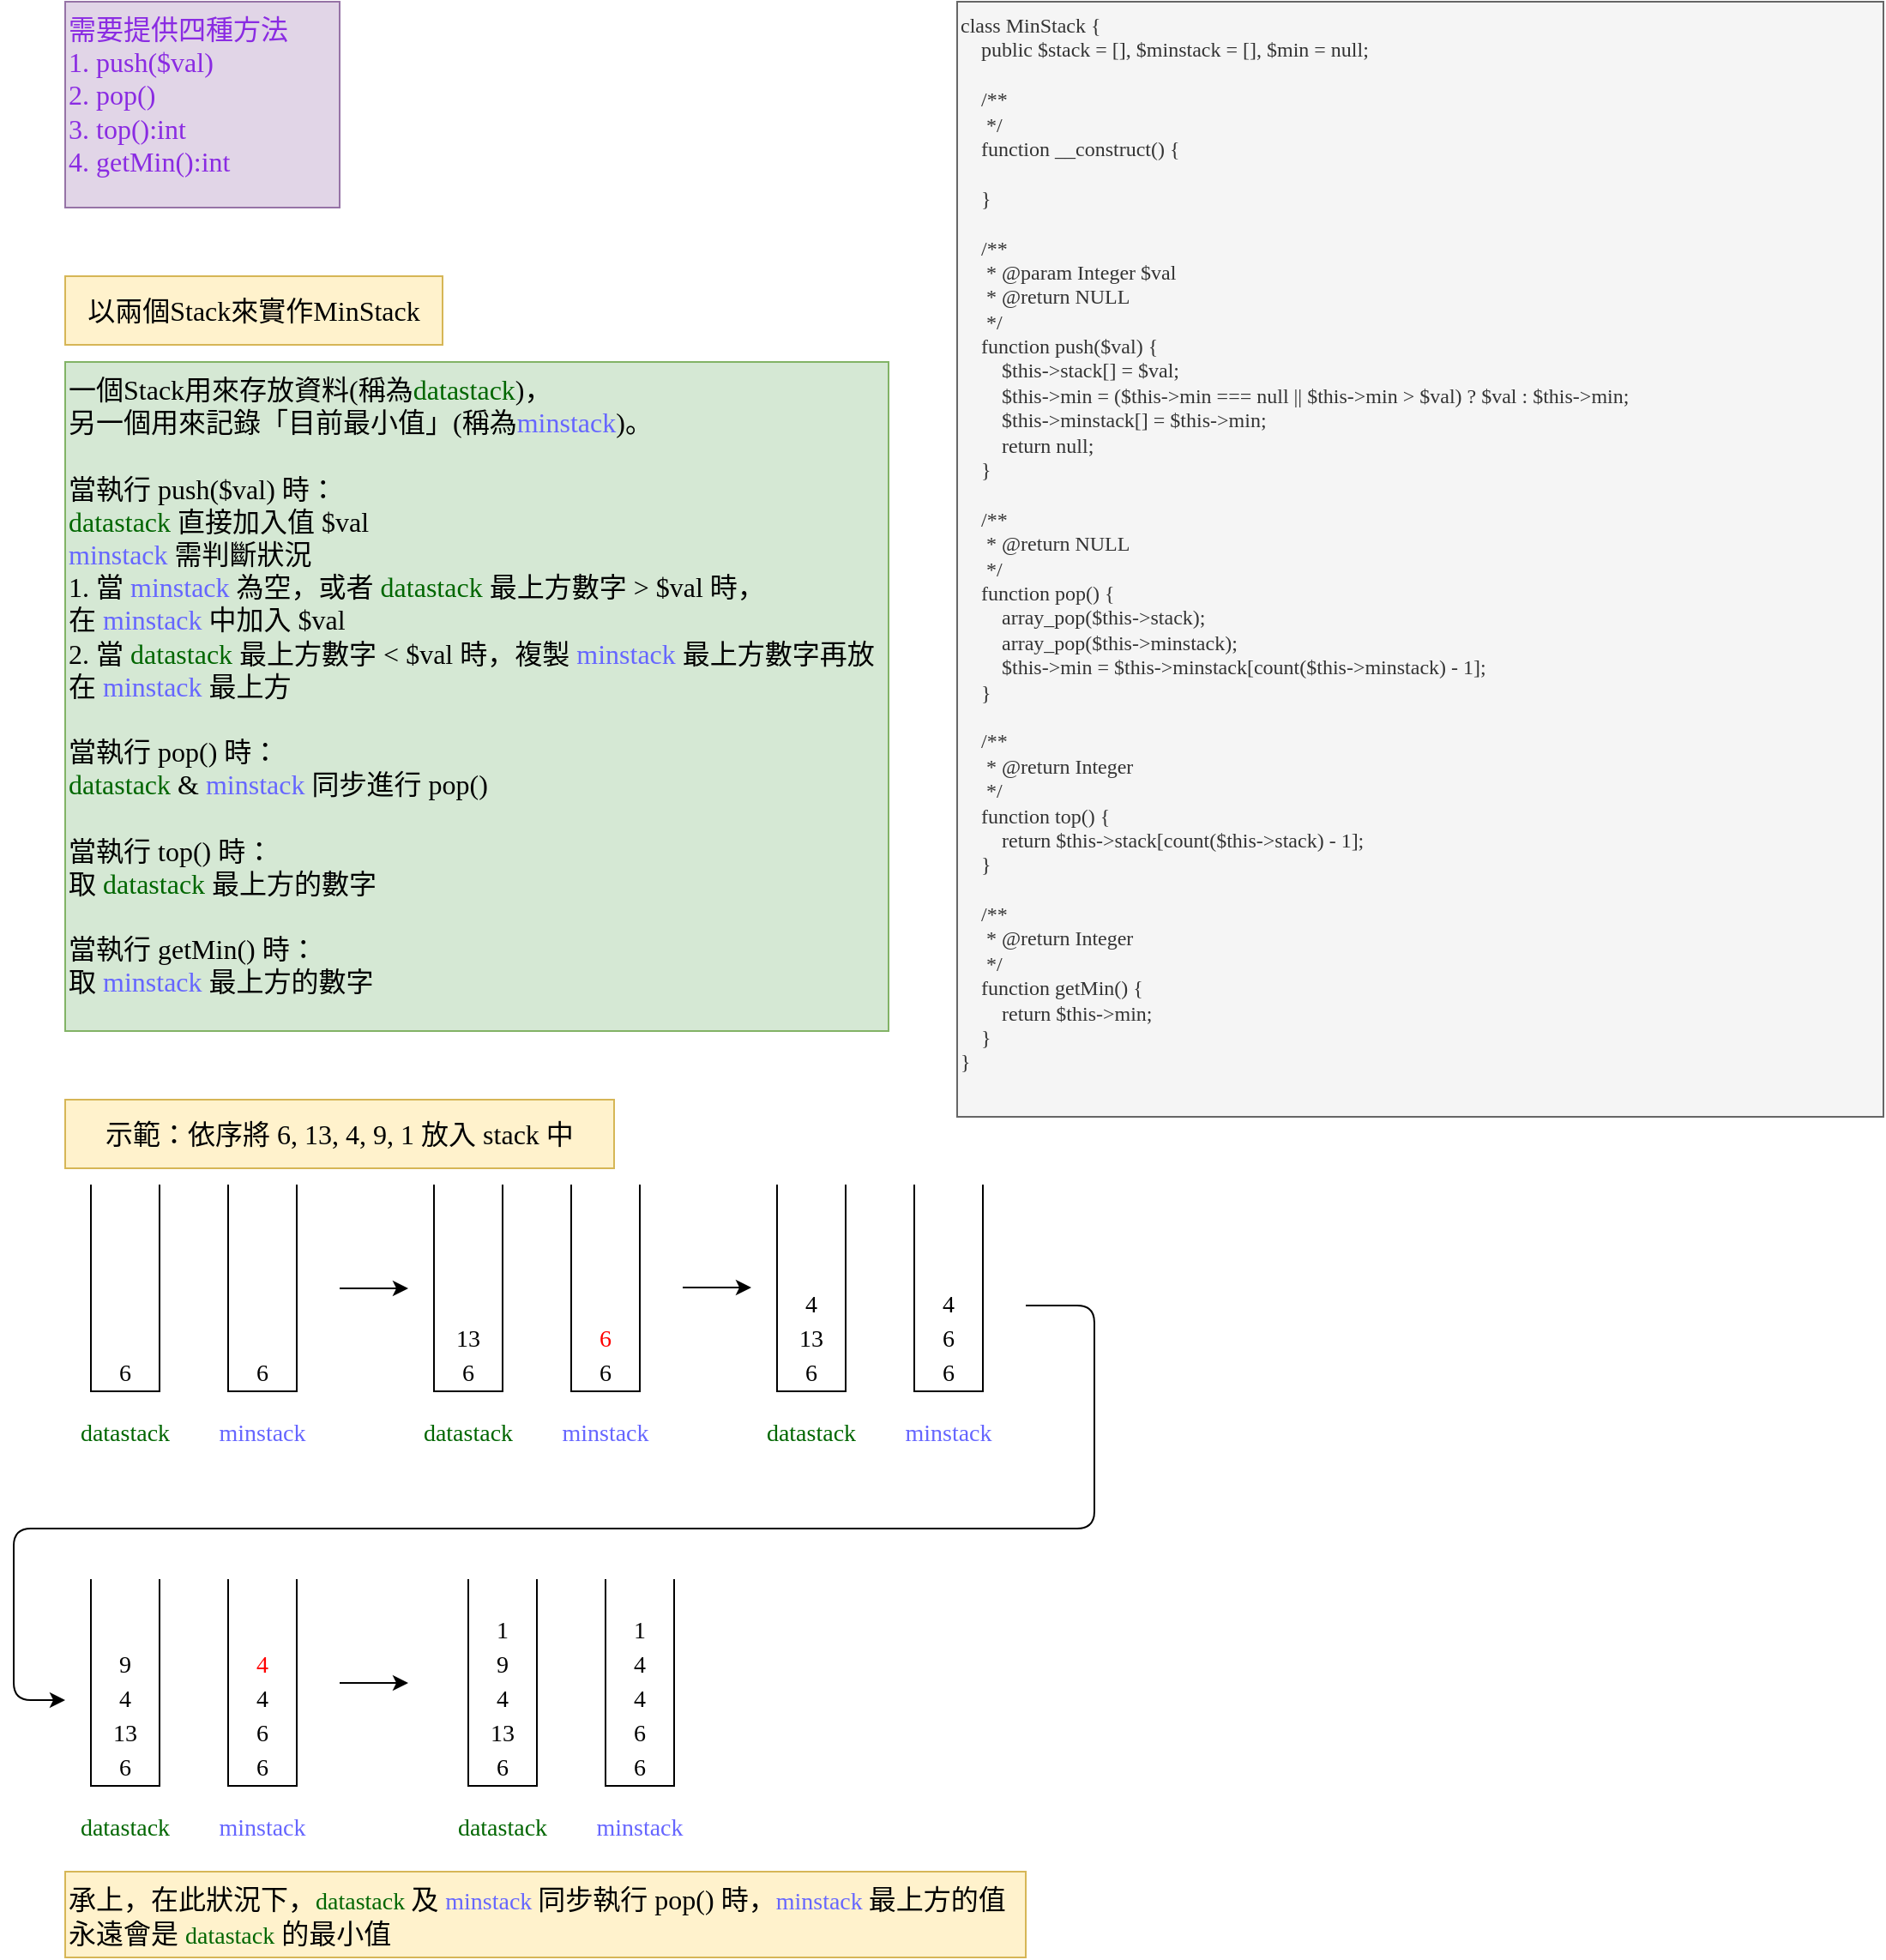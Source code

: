 <mxfile version="19.0.3" type="device"><diagram id="mGyZ4w4OoBLmHupxDptv" name="第1頁"><mxGraphModel dx="901" dy="575" grid="1" gridSize="10" guides="1" tooltips="1" connect="1" arrows="1" fold="1" page="1" pageScale="1" pageWidth="1100" pageHeight="1300" math="0" shadow="0"><root><mxCell id="0"/><mxCell id="1" parent="0"/><mxCell id="QD4_0Gix1rSF06z-GKwX-1" value="需要提供四種方法&lt;br style=&quot;font-size: 16px;&quot;&gt;1.&amp;nbsp;push($val)&lt;br style=&quot;font-size: 16px;&quot;&gt;2.&amp;nbsp;pop()&lt;br style=&quot;font-size: 16px;&quot;&gt;3.&amp;nbsp;top():int&lt;br style=&quot;font-size: 16px;&quot;&gt;4.&amp;nbsp;getMin():int" style="rounded=0;whiteSpace=wrap;html=1;align=left;verticalAlign=top;fontFamily=Verdana;fontSize=16;fillColor=#e1d5e7;strokeColor=#9673a6;fontColor=#8A2BE2;" vertex="1" parent="1"><mxGeometry x="40" y="40" width="160" height="120" as="geometry"/></mxCell><mxCell id="QD4_0Gix1rSF06z-GKwX-2" value="&lt;div&gt;以兩個Stack來實作MinStack&lt;/div&gt;" style="rounded=0;whiteSpace=wrap;html=1;fontFamily=Verdana;fontSize=16;fillColor=#fff2cc;strokeColor=#d6b656;verticalAlign=middle;" vertex="1" parent="1"><mxGeometry x="40" y="200" width="220" height="40" as="geometry"/></mxCell><mxCell id="QD4_0Gix1rSF06z-GKwX-3" value="" style="shape=partialRectangle;whiteSpace=wrap;html=1;bottom=1;right=1;left=1;top=0;fillColor=none;routingCenterX=-0.5;fontFamily=Verdana;fontSize=16;fontColor=#8A2BE2;" vertex="1" parent="1"><mxGeometry x="55" y="730" width="40" height="120" as="geometry"/></mxCell><mxCell id="QD4_0Gix1rSF06z-GKwX-4" value="" style="shape=partialRectangle;whiteSpace=wrap;html=1;bottom=1;right=1;left=1;top=0;fillColor=none;routingCenterX=-0.5;fontFamily=Verdana;fontSize=16;fontColor=#8A2BE2;" vertex="1" parent="1"><mxGeometry x="135" y="730" width="40" height="120" as="geometry"/></mxCell><mxCell id="QD4_0Gix1rSF06z-GKwX-5" value="一個Stack用來存放資料(稱為&lt;font color=&quot;#006600&quot;&gt;datastack&lt;/font&gt;)，&lt;br&gt;另一個用來記錄「目前最小值」(稱為&lt;font color=&quot;#6666ff&quot;&gt;minstack&lt;/font&gt;)。&lt;br&gt;&lt;br&gt;當執行 push($val) 時：&lt;br&gt;&lt;span style=&quot;color: rgb(0, 102, 0);&quot;&gt;datastack &lt;/span&gt;直接加入值 $val&lt;br&gt;&lt;span style=&quot;color: rgb(102, 102, 255);&quot;&gt;minstack&amp;nbsp;&lt;/span&gt;需判斷狀況&lt;br&gt;1. 當&amp;nbsp;&lt;span style=&quot;color: rgb(102, 102, 255);&quot;&gt;minstack&lt;/span&gt;&amp;nbsp;為空，或者&amp;nbsp;&lt;span style=&quot;color: rgb(0, 102, 0);&quot;&gt;datastack &lt;/span&gt;最上方數字 &amp;gt; $val 時，在&amp;nbsp;&lt;span style=&quot;color: rgb(102, 102, 255);&quot;&gt;minstack&lt;/span&gt;&amp;nbsp;中加入 $val&lt;br&gt;2. 當&amp;nbsp;&lt;span style=&quot;color: rgb(0, 102, 0);&quot;&gt;datastack&amp;nbsp;&lt;/span&gt;最上方數字 &amp;lt; $val 時，複製&amp;nbsp;&lt;span style=&quot;color: rgb(102, 102, 255);&quot;&gt;minstack&lt;/span&gt;&amp;nbsp;最上方數字再放在&amp;nbsp;&lt;span style=&quot;color: rgb(102, 102, 255);&quot;&gt;minstack&lt;/span&gt;&amp;nbsp;最上方&lt;br&gt;&lt;br&gt;當執行 pop() 時：&lt;br&gt;&lt;span style=&quot;color: rgb(0, 102, 0);&quot;&gt;datastack&amp;nbsp;&lt;/span&gt;&amp;amp;&lt;span style=&quot;color: rgb(0, 102, 0);&quot;&gt;&amp;nbsp;&lt;/span&gt;&lt;span style=&quot;color: rgb(102, 102, 255);&quot;&gt;minstack&amp;nbsp;&lt;/span&gt;同步進行 pop()&lt;br&gt;&lt;br&gt;當執行 top() 時：&lt;br&gt;取&amp;nbsp;&lt;span style=&quot;color: rgb(0, 102, 0);&quot;&gt;datastack&lt;/span&gt;&amp;nbsp;最上方的數字&lt;br&gt;&lt;br&gt;當執行 getMin() 時：&lt;br&gt;取&amp;nbsp;&lt;span style=&quot;color: rgb(102, 102, 255);&quot;&gt;minstack&lt;/span&gt;&amp;nbsp;最上方的數字" style="rounded=0;whiteSpace=wrap;html=1;fontFamily=Verdana;fontSize=16;fillColor=#d5e8d4;strokeColor=#82b366;align=left;verticalAlign=top;" vertex="1" parent="1"><mxGeometry x="40" y="250" width="480" height="390" as="geometry"/></mxCell><mxCell id="QD4_0Gix1rSF06z-GKwX-6" value="&lt;span style=&quot;color: rgb(0, 102, 0); font-size: 14px; text-align: left;&quot;&gt;datastack&lt;/span&gt;" style="text;html=1;strokeColor=none;fillColor=none;align=center;verticalAlign=middle;whiteSpace=wrap;rounded=0;fontFamily=Verdana;fontSize=14;fontColor=#8A2BE2;" vertex="1" parent="1"><mxGeometry x="40" y="860" width="70" height="30" as="geometry"/></mxCell><mxCell id="QD4_0Gix1rSF06z-GKwX-7" value="&lt;span style=&quot;color: rgb(102, 102, 255); font-size: 14px; text-align: left;&quot;&gt;minstack&lt;/span&gt;" style="text;html=1;strokeColor=none;fillColor=none;align=center;verticalAlign=middle;whiteSpace=wrap;rounded=0;fontFamily=Verdana;fontSize=14;fontColor=#8A2BE2;" vertex="1" parent="1"><mxGeometry x="120" y="860" width="70" height="30" as="geometry"/></mxCell><mxCell id="QD4_0Gix1rSF06z-GKwX-8" value="&lt;div&gt;示範：依序將 6, 13, 4, 9, 1 放入 stack 中&lt;/div&gt;" style="rounded=0;whiteSpace=wrap;html=1;fontFamily=Verdana;fontSize=16;fillColor=#fff2cc;strokeColor=#d6b656;verticalAlign=middle;" vertex="1" parent="1"><mxGeometry x="40" y="680" width="320" height="40" as="geometry"/></mxCell><mxCell id="QD4_0Gix1rSF06z-GKwX-9" value="6" style="text;html=1;strokeColor=none;fillColor=none;align=center;verticalAlign=middle;whiteSpace=wrap;rounded=0;fontFamily=Verdana;fontSize=14;fontColor=#000000;" vertex="1" parent="1"><mxGeometry x="55" y="830" width="40" height="20" as="geometry"/></mxCell><mxCell id="QD4_0Gix1rSF06z-GKwX-10" value="6" style="text;html=1;strokeColor=none;fillColor=none;align=center;verticalAlign=middle;whiteSpace=wrap;rounded=0;fontFamily=Verdana;fontSize=14;fontColor=#000000;" vertex="1" parent="1"><mxGeometry x="135" y="830" width="40" height="20" as="geometry"/></mxCell><mxCell id="QD4_0Gix1rSF06z-GKwX-11" value="" style="endArrow=classic;html=1;rounded=0;fontFamily=Verdana;fontSize=14;fontColor=#000000;" edge="1" parent="1"><mxGeometry width="50" height="50" relative="1" as="geometry"><mxPoint x="200" y="790" as="sourcePoint"/><mxPoint x="240" y="790" as="targetPoint"/></mxGeometry></mxCell><mxCell id="QD4_0Gix1rSF06z-GKwX-12" value="" style="shape=partialRectangle;whiteSpace=wrap;html=1;bottom=1;right=1;left=1;top=0;fillColor=none;routingCenterX=-0.5;fontFamily=Verdana;fontSize=16;fontColor=#8A2BE2;" vertex="1" parent="1"><mxGeometry x="255" y="730" width="40" height="120" as="geometry"/></mxCell><mxCell id="QD4_0Gix1rSF06z-GKwX-13" value="" style="shape=partialRectangle;whiteSpace=wrap;html=1;bottom=1;right=1;left=1;top=0;fillColor=none;routingCenterX=-0.5;fontFamily=Verdana;fontSize=16;fontColor=#8A2BE2;" vertex="1" parent="1"><mxGeometry x="335" y="730" width="40" height="120" as="geometry"/></mxCell><mxCell id="QD4_0Gix1rSF06z-GKwX-14" value="&lt;span style=&quot;color: rgb(0, 102, 0); font-size: 14px; text-align: left;&quot;&gt;datastack&lt;/span&gt;" style="text;html=1;strokeColor=none;fillColor=none;align=center;verticalAlign=middle;whiteSpace=wrap;rounded=0;fontFamily=Verdana;fontSize=14;fontColor=#8A2BE2;" vertex="1" parent="1"><mxGeometry x="240" y="860" width="70" height="30" as="geometry"/></mxCell><mxCell id="QD4_0Gix1rSF06z-GKwX-15" value="&lt;span style=&quot;color: rgb(102, 102, 255); font-size: 14px; text-align: left;&quot;&gt;minstack&lt;/span&gt;" style="text;html=1;strokeColor=none;fillColor=none;align=center;verticalAlign=middle;whiteSpace=wrap;rounded=0;fontFamily=Verdana;fontSize=14;fontColor=#8A2BE2;" vertex="1" parent="1"><mxGeometry x="320" y="860" width="70" height="30" as="geometry"/></mxCell><mxCell id="QD4_0Gix1rSF06z-GKwX-16" value="6" style="text;html=1;strokeColor=none;fillColor=none;align=center;verticalAlign=middle;whiteSpace=wrap;rounded=0;fontFamily=Verdana;fontSize=14;fontColor=#000000;" vertex="1" parent="1"><mxGeometry x="255" y="830" width="40" height="20" as="geometry"/></mxCell><mxCell id="QD4_0Gix1rSF06z-GKwX-17" value="6" style="text;html=1;strokeColor=none;fillColor=none;align=center;verticalAlign=middle;whiteSpace=wrap;rounded=0;fontFamily=Verdana;fontSize=14;fontColor=#000000;" vertex="1" parent="1"><mxGeometry x="335" y="830" width="40" height="20" as="geometry"/></mxCell><mxCell id="QD4_0Gix1rSF06z-GKwX-18" value="13" style="text;html=1;strokeColor=none;fillColor=none;align=center;verticalAlign=middle;whiteSpace=wrap;rounded=0;fontFamily=Verdana;fontSize=14;fontColor=#000000;" vertex="1" parent="1"><mxGeometry x="255" y="810" width="40" height="20" as="geometry"/></mxCell><mxCell id="QD4_0Gix1rSF06z-GKwX-19" value="&lt;font color=&quot;#ff0000&quot;&gt;6&lt;/font&gt;" style="text;html=1;strokeColor=none;fillColor=none;align=center;verticalAlign=middle;whiteSpace=wrap;rounded=0;fontFamily=Verdana;fontSize=14;fontColor=#000000;" vertex="1" parent="1"><mxGeometry x="335" y="810" width="40" height="20" as="geometry"/></mxCell><mxCell id="QD4_0Gix1rSF06z-GKwX-20" value="" style="endArrow=classic;html=1;rounded=0;fontFamily=Verdana;fontSize=14;fontColor=#000000;" edge="1" parent="1"><mxGeometry width="50" height="50" relative="1" as="geometry"><mxPoint x="400" y="789.5" as="sourcePoint"/><mxPoint x="440" y="789.5" as="targetPoint"/></mxGeometry></mxCell><mxCell id="QD4_0Gix1rSF06z-GKwX-21" value="" style="shape=partialRectangle;whiteSpace=wrap;html=1;bottom=1;right=1;left=1;top=0;fillColor=none;routingCenterX=-0.5;fontFamily=Verdana;fontSize=16;fontColor=#8A2BE2;" vertex="1" parent="1"><mxGeometry x="455" y="730" width="40" height="120" as="geometry"/></mxCell><mxCell id="QD4_0Gix1rSF06z-GKwX-22" value="" style="shape=partialRectangle;whiteSpace=wrap;html=1;bottom=1;right=1;left=1;top=0;fillColor=none;routingCenterX=-0.5;fontFamily=Verdana;fontSize=16;fontColor=#8A2BE2;" vertex="1" parent="1"><mxGeometry x="535" y="730" width="40" height="120" as="geometry"/></mxCell><mxCell id="QD4_0Gix1rSF06z-GKwX-23" value="&lt;span style=&quot;color: rgb(0, 102, 0); font-size: 14px; text-align: left;&quot;&gt;datastack&lt;/span&gt;" style="text;html=1;strokeColor=none;fillColor=none;align=center;verticalAlign=middle;whiteSpace=wrap;rounded=0;fontFamily=Verdana;fontSize=14;fontColor=#8A2BE2;" vertex="1" parent="1"><mxGeometry x="440" y="860" width="70" height="30" as="geometry"/></mxCell><mxCell id="QD4_0Gix1rSF06z-GKwX-24" value="&lt;span style=&quot;color: rgb(102, 102, 255); font-size: 14px; text-align: left;&quot;&gt;minstack&lt;/span&gt;" style="text;html=1;strokeColor=none;fillColor=none;align=center;verticalAlign=middle;whiteSpace=wrap;rounded=0;fontFamily=Verdana;fontSize=14;fontColor=#8A2BE2;" vertex="1" parent="1"><mxGeometry x="520" y="860" width="70" height="30" as="geometry"/></mxCell><mxCell id="QD4_0Gix1rSF06z-GKwX-25" value="6" style="text;html=1;strokeColor=none;fillColor=none;align=center;verticalAlign=middle;whiteSpace=wrap;rounded=0;fontFamily=Verdana;fontSize=14;fontColor=#000000;" vertex="1" parent="1"><mxGeometry x="455" y="830" width="40" height="20" as="geometry"/></mxCell><mxCell id="QD4_0Gix1rSF06z-GKwX-26" value="6" style="text;html=1;strokeColor=none;fillColor=none;align=center;verticalAlign=middle;whiteSpace=wrap;rounded=0;fontFamily=Verdana;fontSize=14;fontColor=#000000;" vertex="1" parent="1"><mxGeometry x="535" y="830" width="40" height="20" as="geometry"/></mxCell><mxCell id="QD4_0Gix1rSF06z-GKwX-27" value="13" style="text;html=1;strokeColor=none;fillColor=none;align=center;verticalAlign=middle;whiteSpace=wrap;rounded=0;fontFamily=Verdana;fontSize=14;fontColor=#000000;" vertex="1" parent="1"><mxGeometry x="455" y="810" width="40" height="20" as="geometry"/></mxCell><mxCell id="QD4_0Gix1rSF06z-GKwX-28" value="6" style="text;html=1;strokeColor=none;fillColor=none;align=center;verticalAlign=middle;whiteSpace=wrap;rounded=0;fontFamily=Verdana;fontSize=14;fontColor=#000000;" vertex="1" parent="1"><mxGeometry x="535" y="810" width="40" height="20" as="geometry"/></mxCell><mxCell id="QD4_0Gix1rSF06z-GKwX-29" value="4" style="text;html=1;strokeColor=none;fillColor=none;align=center;verticalAlign=middle;whiteSpace=wrap;rounded=0;fontFamily=Verdana;fontSize=14;fontColor=#000000;" vertex="1" parent="1"><mxGeometry x="455" y="790" width="40" height="20" as="geometry"/></mxCell><mxCell id="QD4_0Gix1rSF06z-GKwX-30" value="4" style="text;html=1;strokeColor=none;fillColor=none;align=center;verticalAlign=middle;whiteSpace=wrap;rounded=0;fontFamily=Verdana;fontSize=14;fontColor=#000000;" vertex="1" parent="1"><mxGeometry x="535" y="790" width="40" height="20" as="geometry"/></mxCell><mxCell id="QD4_0Gix1rSF06z-GKwX-31" value="" style="endArrow=classic;html=1;rounded=1;fontFamily=Verdana;fontSize=14;fontColor=#000000;" edge="1" parent="1"><mxGeometry width="50" height="50" relative="1" as="geometry"><mxPoint x="600" y="800" as="sourcePoint"/><mxPoint x="40" y="1030" as="targetPoint"/><Array as="points"><mxPoint x="640" y="800"/><mxPoint x="640" y="930"/><mxPoint x="540" y="930"/><mxPoint x="10" y="930"/><mxPoint x="10" y="1030"/></Array></mxGeometry></mxCell><mxCell id="QD4_0Gix1rSF06z-GKwX-38" value="" style="shape=partialRectangle;whiteSpace=wrap;html=1;bottom=1;right=1;left=1;top=0;fillColor=none;routingCenterX=-0.5;fontFamily=Verdana;fontSize=16;fontColor=#8A2BE2;" vertex="1" parent="1"><mxGeometry x="55" y="960" width="40" height="120" as="geometry"/></mxCell><mxCell id="QD4_0Gix1rSF06z-GKwX-39" value="" style="shape=partialRectangle;whiteSpace=wrap;html=1;bottom=1;right=1;left=1;top=0;fillColor=none;routingCenterX=-0.5;fontFamily=Verdana;fontSize=16;fontColor=#8A2BE2;" vertex="1" parent="1"><mxGeometry x="135" y="960" width="40" height="120" as="geometry"/></mxCell><mxCell id="QD4_0Gix1rSF06z-GKwX-40" value="&lt;span style=&quot;color: rgb(0, 102, 0); font-size: 14px; text-align: left;&quot;&gt;datastack&lt;/span&gt;" style="text;html=1;strokeColor=none;fillColor=none;align=center;verticalAlign=middle;whiteSpace=wrap;rounded=0;fontFamily=Verdana;fontSize=14;fontColor=#8A2BE2;" vertex="1" parent="1"><mxGeometry x="40" y="1090" width="70" height="30" as="geometry"/></mxCell><mxCell id="QD4_0Gix1rSF06z-GKwX-41" value="&lt;span style=&quot;color: rgb(102, 102, 255); font-size: 14px; text-align: left;&quot;&gt;minstack&lt;/span&gt;" style="text;html=1;strokeColor=none;fillColor=none;align=center;verticalAlign=middle;whiteSpace=wrap;rounded=0;fontFamily=Verdana;fontSize=14;fontColor=#8A2BE2;" vertex="1" parent="1"><mxGeometry x="120" y="1090" width="70" height="30" as="geometry"/></mxCell><mxCell id="QD4_0Gix1rSF06z-GKwX-42" value="6" style="text;html=1;strokeColor=none;fillColor=none;align=center;verticalAlign=middle;whiteSpace=wrap;rounded=0;fontFamily=Verdana;fontSize=14;fontColor=#000000;" vertex="1" parent="1"><mxGeometry x="55" y="1060" width="40" height="20" as="geometry"/></mxCell><mxCell id="QD4_0Gix1rSF06z-GKwX-43" value="6" style="text;html=1;strokeColor=none;fillColor=none;align=center;verticalAlign=middle;whiteSpace=wrap;rounded=0;fontFamily=Verdana;fontSize=14;fontColor=#000000;" vertex="1" parent="1"><mxGeometry x="135" y="1060" width="40" height="20" as="geometry"/></mxCell><mxCell id="QD4_0Gix1rSF06z-GKwX-44" value="13" style="text;html=1;strokeColor=none;fillColor=none;align=center;verticalAlign=middle;whiteSpace=wrap;rounded=0;fontFamily=Verdana;fontSize=14;fontColor=#000000;" vertex="1" parent="1"><mxGeometry x="55" y="1040" width="40" height="20" as="geometry"/></mxCell><mxCell id="QD4_0Gix1rSF06z-GKwX-45" value="6" style="text;html=1;strokeColor=none;fillColor=none;align=center;verticalAlign=middle;whiteSpace=wrap;rounded=0;fontFamily=Verdana;fontSize=14;fontColor=#000000;" vertex="1" parent="1"><mxGeometry x="135" y="1040" width="40" height="20" as="geometry"/></mxCell><mxCell id="QD4_0Gix1rSF06z-GKwX-46" value="4" style="text;html=1;strokeColor=none;fillColor=none;align=center;verticalAlign=middle;whiteSpace=wrap;rounded=0;fontFamily=Verdana;fontSize=14;fontColor=#000000;" vertex="1" parent="1"><mxGeometry x="55" y="1020" width="40" height="20" as="geometry"/></mxCell><mxCell id="QD4_0Gix1rSF06z-GKwX-47" value="4" style="text;html=1;strokeColor=none;fillColor=none;align=center;verticalAlign=middle;whiteSpace=wrap;rounded=0;fontFamily=Verdana;fontSize=14;fontColor=#000000;" vertex="1" parent="1"><mxGeometry x="135" y="1020" width="40" height="20" as="geometry"/></mxCell><mxCell id="QD4_0Gix1rSF06z-GKwX-48" value="9" style="text;html=1;strokeColor=none;fillColor=none;align=center;verticalAlign=middle;whiteSpace=wrap;rounded=0;fontFamily=Verdana;fontSize=14;fontColor=#000000;" vertex="1" parent="1"><mxGeometry x="55" y="1000" width="40" height="20" as="geometry"/></mxCell><mxCell id="QD4_0Gix1rSF06z-GKwX-49" value="&lt;font color=&quot;#ff0000&quot;&gt;4&lt;/font&gt;" style="text;html=1;strokeColor=none;fillColor=none;align=center;verticalAlign=middle;whiteSpace=wrap;rounded=0;fontFamily=Verdana;fontSize=14;fontColor=#000000;" vertex="1" parent="1"><mxGeometry x="135" y="1000" width="40" height="20" as="geometry"/></mxCell><mxCell id="QD4_0Gix1rSF06z-GKwX-50" value="" style="endArrow=classic;html=1;rounded=0;fontFamily=Verdana;fontSize=14;fontColor=#000000;" edge="1" parent="1"><mxGeometry width="50" height="50" relative="1" as="geometry"><mxPoint x="200" y="1020" as="sourcePoint"/><mxPoint x="240" y="1020" as="targetPoint"/></mxGeometry></mxCell><mxCell id="QD4_0Gix1rSF06z-GKwX-51" value="" style="shape=partialRectangle;whiteSpace=wrap;html=1;bottom=1;right=1;left=1;top=0;fillColor=none;routingCenterX=-0.5;fontFamily=Verdana;fontSize=16;fontColor=#8A2BE2;" vertex="1" parent="1"><mxGeometry x="275" y="960" width="40" height="120" as="geometry"/></mxCell><mxCell id="QD4_0Gix1rSF06z-GKwX-52" value="" style="shape=partialRectangle;whiteSpace=wrap;html=1;bottom=1;right=1;left=1;top=0;fillColor=none;routingCenterX=-0.5;fontFamily=Verdana;fontSize=16;fontColor=#8A2BE2;" vertex="1" parent="1"><mxGeometry x="355" y="960" width="40" height="120" as="geometry"/></mxCell><mxCell id="QD4_0Gix1rSF06z-GKwX-53" value="&lt;span style=&quot;color: rgb(0, 102, 0); font-size: 14px; text-align: left;&quot;&gt;datastack&lt;/span&gt;" style="text;html=1;strokeColor=none;fillColor=none;align=center;verticalAlign=middle;whiteSpace=wrap;rounded=0;fontFamily=Verdana;fontSize=14;fontColor=#8A2BE2;" vertex="1" parent="1"><mxGeometry x="260" y="1090" width="70" height="30" as="geometry"/></mxCell><mxCell id="QD4_0Gix1rSF06z-GKwX-54" value="&lt;span style=&quot;color: rgb(102, 102, 255); font-size: 14px; text-align: left;&quot;&gt;minstack&lt;/span&gt;" style="text;html=1;strokeColor=none;fillColor=none;align=center;verticalAlign=middle;whiteSpace=wrap;rounded=0;fontFamily=Verdana;fontSize=14;fontColor=#8A2BE2;" vertex="1" parent="1"><mxGeometry x="340" y="1090" width="70" height="30" as="geometry"/></mxCell><mxCell id="QD4_0Gix1rSF06z-GKwX-55" value="6" style="text;html=1;strokeColor=none;fillColor=none;align=center;verticalAlign=middle;whiteSpace=wrap;rounded=0;fontFamily=Verdana;fontSize=14;fontColor=#000000;" vertex="1" parent="1"><mxGeometry x="275" y="1060" width="40" height="20" as="geometry"/></mxCell><mxCell id="QD4_0Gix1rSF06z-GKwX-56" value="6" style="text;html=1;strokeColor=none;fillColor=none;align=center;verticalAlign=middle;whiteSpace=wrap;rounded=0;fontFamily=Verdana;fontSize=14;fontColor=#000000;" vertex="1" parent="1"><mxGeometry x="355" y="1060" width="40" height="20" as="geometry"/></mxCell><mxCell id="QD4_0Gix1rSF06z-GKwX-57" value="13" style="text;html=1;strokeColor=none;fillColor=none;align=center;verticalAlign=middle;whiteSpace=wrap;rounded=0;fontFamily=Verdana;fontSize=14;fontColor=#000000;" vertex="1" parent="1"><mxGeometry x="275" y="1040" width="40" height="20" as="geometry"/></mxCell><mxCell id="QD4_0Gix1rSF06z-GKwX-58" value="6" style="text;html=1;strokeColor=none;fillColor=none;align=center;verticalAlign=middle;whiteSpace=wrap;rounded=0;fontFamily=Verdana;fontSize=14;fontColor=#000000;" vertex="1" parent="1"><mxGeometry x="355" y="1040" width="40" height="20" as="geometry"/></mxCell><mxCell id="QD4_0Gix1rSF06z-GKwX-59" value="4" style="text;html=1;strokeColor=none;fillColor=none;align=center;verticalAlign=middle;whiteSpace=wrap;rounded=0;fontFamily=Verdana;fontSize=14;fontColor=#000000;" vertex="1" parent="1"><mxGeometry x="275" y="1020" width="40" height="20" as="geometry"/></mxCell><mxCell id="QD4_0Gix1rSF06z-GKwX-60" value="4" style="text;html=1;strokeColor=none;fillColor=none;align=center;verticalAlign=middle;whiteSpace=wrap;rounded=0;fontFamily=Verdana;fontSize=14;fontColor=#000000;" vertex="1" parent="1"><mxGeometry x="355" y="1020" width="40" height="20" as="geometry"/></mxCell><mxCell id="QD4_0Gix1rSF06z-GKwX-61" value="9" style="text;html=1;strokeColor=none;fillColor=none;align=center;verticalAlign=middle;whiteSpace=wrap;rounded=0;fontFamily=Verdana;fontSize=14;fontColor=#000000;" vertex="1" parent="1"><mxGeometry x="275" y="1000" width="40" height="20" as="geometry"/></mxCell><mxCell id="QD4_0Gix1rSF06z-GKwX-62" value="4" style="text;html=1;strokeColor=none;fillColor=none;align=center;verticalAlign=middle;whiteSpace=wrap;rounded=0;fontFamily=Verdana;fontSize=14;fontColor=#000000;" vertex="1" parent="1"><mxGeometry x="355" y="1000" width="40" height="20" as="geometry"/></mxCell><mxCell id="QD4_0Gix1rSF06z-GKwX-63" value="1" style="text;html=1;strokeColor=none;fillColor=none;align=center;verticalAlign=middle;whiteSpace=wrap;rounded=0;fontFamily=Verdana;fontSize=14;fontColor=#000000;" vertex="1" parent="1"><mxGeometry x="275" y="980" width="40" height="20" as="geometry"/></mxCell><mxCell id="QD4_0Gix1rSF06z-GKwX-64" value="1" style="text;html=1;strokeColor=none;fillColor=none;align=center;verticalAlign=middle;whiteSpace=wrap;rounded=0;fontFamily=Verdana;fontSize=14;fontColor=#000000;" vertex="1" parent="1"><mxGeometry x="355" y="980" width="40" height="20" as="geometry"/></mxCell><mxCell id="QD4_0Gix1rSF06z-GKwX-65" value="承上，在此狀況下，&lt;span style=&quot;color: rgb(0, 102, 0); font-size: 14px;&quot;&gt;datastack&amp;nbsp;&lt;/span&gt;及&amp;nbsp;&lt;span style=&quot;color: rgb(102, 102, 255); font-size: 14px;&quot;&gt;minstack&amp;nbsp;&lt;/span&gt;同步執行 pop() 時，&lt;span style=&quot;color: rgb(102, 102, 255); font-size: 14px;&quot;&gt;minstack&amp;nbsp;&lt;/span&gt;最上方的值永遠會是&amp;nbsp;&lt;span style=&quot;color: rgb(0, 102, 0); font-size: 14px;&quot;&gt;datastack&lt;/span&gt;&amp;nbsp;的最小值" style="rounded=0;whiteSpace=wrap;html=1;fontFamily=Verdana;fontSize=16;fillColor=#fff2cc;strokeColor=#d6b656;verticalAlign=top;align=left;" vertex="1" parent="1"><mxGeometry x="40" y="1130" width="560" height="50" as="geometry"/></mxCell><mxCell id="QD4_0Gix1rSF06z-GKwX-66" value="&lt;div style=&quot;font-size: 12px;&quot;&gt;&lt;font style=&quot;font-size: 12px;&quot;&gt;class MinStack {&lt;/font&gt;&lt;/div&gt;&lt;div style=&quot;font-size: 12px;&quot;&gt;&lt;font style=&quot;font-size: 12px;&quot;&gt;&amp;nbsp; &amp;nbsp; public $stack = [], $minstack = [], $min = null;&lt;/font&gt;&lt;/div&gt;&lt;div style=&quot;font-size: 12px;&quot;&gt;&lt;font style=&quot;font-size: 12px;&quot;&gt;&amp;nbsp; &amp;nbsp;&amp;nbsp;&lt;/font&gt;&lt;/div&gt;&lt;div style=&quot;font-size: 12px;&quot;&gt;&lt;font style=&quot;font-size: 12px;&quot;&gt;&amp;nbsp; &amp;nbsp; /**&lt;/font&gt;&lt;/div&gt;&lt;div style=&quot;font-size: 12px;&quot;&gt;&lt;font style=&quot;font-size: 12px;&quot;&gt;&amp;nbsp; &amp;nbsp; &amp;nbsp;*/&lt;/font&gt;&lt;/div&gt;&lt;div style=&quot;font-size: 12px;&quot;&gt;&lt;font style=&quot;font-size: 12px;&quot;&gt;&amp;nbsp; &amp;nbsp; function __construct() {&lt;/font&gt;&lt;/div&gt;&lt;div style=&quot;font-size: 12px;&quot;&gt;&lt;font style=&quot;font-size: 12px;&quot;&gt;&amp;nbsp; &amp;nbsp; &amp;nbsp; &amp;nbsp;&amp;nbsp;&lt;/font&gt;&lt;/div&gt;&lt;div style=&quot;font-size: 12px;&quot;&gt;&lt;font style=&quot;font-size: 12px;&quot;&gt;&amp;nbsp; &amp;nbsp; }&lt;/font&gt;&lt;/div&gt;&lt;div style=&quot;font-size: 12px;&quot;&gt;&lt;font style=&quot;font-size: 12px;&quot;&gt;&amp;nbsp;&amp;nbsp;&lt;/font&gt;&lt;/div&gt;&lt;div style=&quot;font-size: 12px;&quot;&gt;&lt;font style=&quot;font-size: 12px;&quot;&gt;&amp;nbsp; &amp;nbsp; /**&lt;/font&gt;&lt;/div&gt;&lt;div style=&quot;font-size: 12px;&quot;&gt;&lt;font style=&quot;font-size: 12px;&quot;&gt;&amp;nbsp; &amp;nbsp; &amp;nbsp;* @param Integer $val&lt;/font&gt;&lt;/div&gt;&lt;div style=&quot;font-size: 12px;&quot;&gt;&lt;font style=&quot;font-size: 12px;&quot;&gt;&amp;nbsp; &amp;nbsp; &amp;nbsp;* @return NULL&lt;/font&gt;&lt;/div&gt;&lt;div style=&quot;font-size: 12px;&quot;&gt;&lt;font style=&quot;font-size: 12px;&quot;&gt;&amp;nbsp; &amp;nbsp; &amp;nbsp;*/&lt;/font&gt;&lt;/div&gt;&lt;div style=&quot;font-size: 12px;&quot;&gt;&lt;font style=&quot;font-size: 12px;&quot;&gt;&amp;nbsp; &amp;nbsp; function push($val) {&lt;/font&gt;&lt;/div&gt;&lt;div style=&quot;font-size: 12px;&quot;&gt;&lt;font style=&quot;font-size: 12px;&quot;&gt;&amp;nbsp; &amp;nbsp; &amp;nbsp; &amp;nbsp; $this-&amp;gt;stack[] = $val;&lt;/font&gt;&lt;/div&gt;&lt;div style=&quot;font-size: 12px;&quot;&gt;&lt;font style=&quot;font-size: 12px;&quot;&gt;&amp;nbsp; &amp;nbsp; &amp;nbsp; &amp;nbsp; $this-&amp;gt;min = ($this-&amp;gt;min === null || $this-&amp;gt;min &amp;gt; $val) ? $val : $this-&amp;gt;min;&lt;/font&gt;&lt;/div&gt;&lt;div style=&quot;font-size: 12px;&quot;&gt;&lt;font style=&quot;font-size: 12px;&quot;&gt;&amp;nbsp; &amp;nbsp; &amp;nbsp; &amp;nbsp; $this-&amp;gt;minstack[] = $this-&amp;gt;min;&lt;/font&gt;&lt;/div&gt;&lt;div style=&quot;font-size: 12px;&quot;&gt;&lt;font style=&quot;font-size: 12px;&quot;&gt;&amp;nbsp; &amp;nbsp; &amp;nbsp; &amp;nbsp; return null;&lt;/font&gt;&lt;/div&gt;&lt;div style=&quot;font-size: 12px;&quot;&gt;&lt;font style=&quot;font-size: 12px;&quot;&gt;&amp;nbsp; &amp;nbsp; }&lt;/font&gt;&lt;/div&gt;&lt;div style=&quot;font-size: 12px;&quot;&gt;&lt;font style=&quot;font-size: 12px;&quot;&gt;&amp;nbsp;&amp;nbsp;&lt;/font&gt;&lt;/div&gt;&lt;div style=&quot;font-size: 12px;&quot;&gt;&lt;font style=&quot;font-size: 12px;&quot;&gt;&amp;nbsp; &amp;nbsp; /**&lt;/font&gt;&lt;/div&gt;&lt;div style=&quot;font-size: 12px;&quot;&gt;&lt;font style=&quot;font-size: 12px;&quot;&gt;&amp;nbsp; &amp;nbsp; &amp;nbsp;* @return NULL&lt;/font&gt;&lt;/div&gt;&lt;div style=&quot;font-size: 12px;&quot;&gt;&lt;font style=&quot;font-size: 12px;&quot;&gt;&amp;nbsp; &amp;nbsp; &amp;nbsp;*/&lt;/font&gt;&lt;/div&gt;&lt;div style=&quot;font-size: 12px;&quot;&gt;&lt;font style=&quot;font-size: 12px;&quot;&gt;&amp;nbsp; &amp;nbsp; function pop() {&lt;/font&gt;&lt;/div&gt;&lt;div style=&quot;font-size: 12px;&quot;&gt;&lt;font style=&quot;font-size: 12px;&quot;&gt;&amp;nbsp; &amp;nbsp; &amp;nbsp; &amp;nbsp; array_pop($this-&amp;gt;stack);&lt;/font&gt;&lt;/div&gt;&lt;div style=&quot;font-size: 12px;&quot;&gt;&lt;font style=&quot;font-size: 12px;&quot;&gt;&amp;nbsp; &amp;nbsp; &amp;nbsp; &amp;nbsp; array_pop($this-&amp;gt;minstack);&lt;/font&gt;&lt;/div&gt;&lt;div style=&quot;font-size: 12px;&quot;&gt;&lt;font style=&quot;font-size: 12px;&quot;&gt;&amp;nbsp; &amp;nbsp; &amp;nbsp; &amp;nbsp; $this-&amp;gt;min = $this-&amp;gt;minstack[count($this-&amp;gt;minstack) - 1];&lt;/font&gt;&lt;/div&gt;&lt;div style=&quot;font-size: 12px;&quot;&gt;&lt;font style=&quot;font-size: 12px;&quot;&gt;&amp;nbsp; &amp;nbsp; }&lt;/font&gt;&lt;/div&gt;&lt;div style=&quot;font-size: 12px;&quot;&gt;&lt;font style=&quot;font-size: 12px;&quot;&gt;&amp;nbsp;&amp;nbsp;&lt;/font&gt;&lt;/div&gt;&lt;div style=&quot;font-size: 12px;&quot;&gt;&lt;font style=&quot;font-size: 12px;&quot;&gt;&amp;nbsp; &amp;nbsp; /**&lt;/font&gt;&lt;/div&gt;&lt;div style=&quot;font-size: 12px;&quot;&gt;&lt;font style=&quot;font-size: 12px;&quot;&gt;&amp;nbsp; &amp;nbsp; &amp;nbsp;* @return Integer&lt;/font&gt;&lt;/div&gt;&lt;div style=&quot;font-size: 12px;&quot;&gt;&lt;font style=&quot;font-size: 12px;&quot;&gt;&amp;nbsp; &amp;nbsp; &amp;nbsp;*/&lt;/font&gt;&lt;/div&gt;&lt;div style=&quot;font-size: 12px;&quot;&gt;&lt;font style=&quot;font-size: 12px;&quot;&gt;&amp;nbsp; &amp;nbsp; function top() {&lt;/font&gt;&lt;/div&gt;&lt;div style=&quot;font-size: 12px;&quot;&gt;&lt;font style=&quot;font-size: 12px;&quot;&gt;&amp;nbsp; &amp;nbsp; &amp;nbsp; &amp;nbsp; return $this-&amp;gt;stack[count($this-&amp;gt;stack) - 1];&lt;/font&gt;&lt;/div&gt;&lt;div style=&quot;font-size: 12px;&quot;&gt;&lt;font style=&quot;font-size: 12px;&quot;&gt;&amp;nbsp; &amp;nbsp; }&lt;/font&gt;&lt;/div&gt;&lt;div style=&quot;font-size: 12px;&quot;&gt;&lt;font style=&quot;font-size: 12px;&quot;&gt;&amp;nbsp;&amp;nbsp;&lt;/font&gt;&lt;/div&gt;&lt;div style=&quot;font-size: 12px;&quot;&gt;&lt;font style=&quot;font-size: 12px;&quot;&gt;&amp;nbsp; &amp;nbsp; /**&lt;/font&gt;&lt;/div&gt;&lt;div style=&quot;font-size: 12px;&quot;&gt;&lt;font style=&quot;font-size: 12px;&quot;&gt;&amp;nbsp; &amp;nbsp; &amp;nbsp;* @return Integer&lt;/font&gt;&lt;/div&gt;&lt;div style=&quot;font-size: 12px;&quot;&gt;&lt;font style=&quot;font-size: 12px;&quot;&gt;&amp;nbsp; &amp;nbsp; &amp;nbsp;*/&lt;/font&gt;&lt;/div&gt;&lt;div style=&quot;font-size: 12px;&quot;&gt;&lt;font style=&quot;font-size: 12px;&quot;&gt;&amp;nbsp; &amp;nbsp; function getMin() {&lt;/font&gt;&lt;/div&gt;&lt;div style=&quot;font-size: 12px;&quot;&gt;&lt;font style=&quot;font-size: 12px;&quot;&gt;&amp;nbsp; &amp;nbsp; &amp;nbsp; &amp;nbsp; return $this-&amp;gt;min;&lt;/font&gt;&lt;/div&gt;&lt;div style=&quot;font-size: 12px;&quot;&gt;&lt;font style=&quot;font-size: 12px;&quot;&gt;&amp;nbsp; &amp;nbsp; }&lt;/font&gt;&lt;/div&gt;&lt;div style=&quot;font-size: 12px;&quot;&gt;&lt;font style=&quot;font-size: 12px;&quot;&gt;}&lt;/font&gt;&lt;/div&gt;" style="rounded=0;whiteSpace=wrap;html=1;fontFamily=Verdana;fontSize=12;fontColor=#333333;align=left;verticalAlign=top;fillColor=#f5f5f5;strokeColor=#666666;" vertex="1" parent="1"><mxGeometry x="560" y="40" width="540" height="650" as="geometry"/></mxCell></root></mxGraphModel></diagram></mxfile>